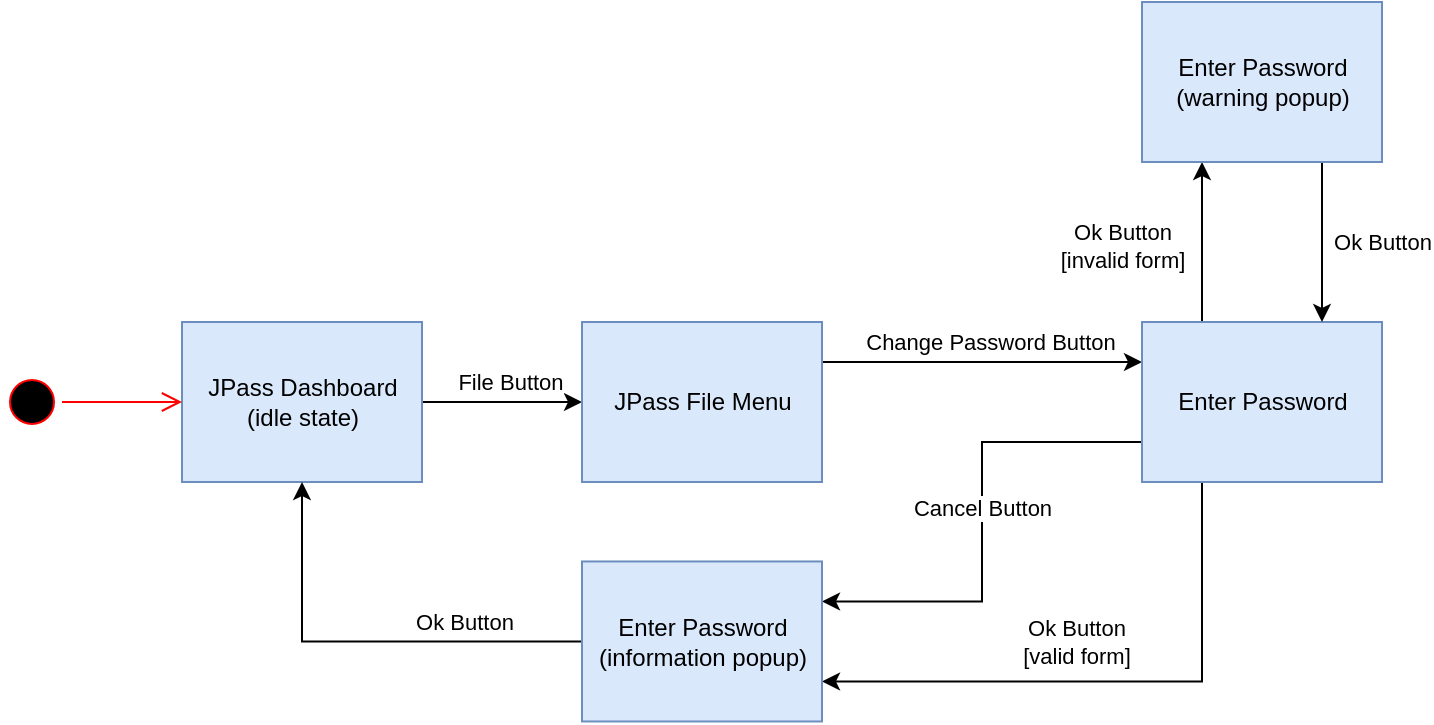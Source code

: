 <mxfile version="20.5.0" type="device"><diagram id="amqrW1gJ4K7w5JCBkm9t" name="Page-1"><mxGraphModel dx="1115" dy="576" grid="1" gridSize="10" guides="1" tooltips="1" connect="1" arrows="1" fold="1" page="1" pageScale="1" pageWidth="827" pageHeight="1169" math="0" shadow="0"><root><mxCell id="0"/><mxCell id="1" parent="0"/><mxCell id="QJUcf3hQXVjyApLe9Yys-74" style="edgeStyle=orthogonalEdgeStyle;rounded=0;orthogonalLoop=1;jettySize=auto;html=1;exitX=1;exitY=0.5;exitDx=0;exitDy=0;entryX=0;entryY=0.5;entryDx=0;entryDy=0;fontColor=#CC0000;" edge="1" parent="1" source="QJUcf3hQXVjyApLe9Yys-1" target="QJUcf3hQXVjyApLe9Yys-68"><mxGeometry relative="1" as="geometry"/></mxCell><mxCell id="QJUcf3hQXVjyApLe9Yys-75" value="&lt;font color=&quot;#000000&quot;&gt;File Button&lt;/font&gt;" style="edgeLabel;html=1;align=center;verticalAlign=middle;resizable=0;points=[];fontColor=#CC0000;" vertex="1" connectable="0" parent="QJUcf3hQXVjyApLe9Yys-74"><mxGeometry x="-0.318" relative="1" as="geometry"><mxPoint x="16" y="-10" as="offset"/></mxGeometry></mxCell><mxCell id="QJUcf3hQXVjyApLe9Yys-1" value="JPass Dashboard&lt;br&gt;(idle state)" style="html=1;fillColor=#dae8fc;strokeColor=#6c8ebf;" vertex="1" parent="1"><mxGeometry x="200" y="360" width="120" height="80" as="geometry"/></mxCell><mxCell id="QJUcf3hQXVjyApLe9Yys-57" value="" style="ellipse;html=1;shape=startState;fillColor=#000000;strokeColor=#ff0000;fontColor=#CC0000;" vertex="1" parent="1"><mxGeometry x="110" y="385" width="30" height="30" as="geometry"/></mxCell><mxCell id="QJUcf3hQXVjyApLe9Yys-58" value="" style="edgeStyle=orthogonalEdgeStyle;html=1;verticalAlign=bottom;endArrow=open;endSize=8;strokeColor=#ff0000;rounded=0;fontColor=#CC0000;exitX=1;exitY=0.5;exitDx=0;exitDy=0;" edge="1" source="QJUcf3hQXVjyApLe9Yys-57" parent="1"><mxGeometry relative="1" as="geometry"><mxPoint x="200" y="400" as="targetPoint"/><mxPoint x="260" y="300" as="sourcePoint"/></mxGeometry></mxCell><mxCell id="QJUcf3hQXVjyApLe9Yys-76" style="edgeStyle=orthogonalEdgeStyle;rounded=0;orthogonalLoop=1;jettySize=auto;html=1;exitX=1;exitY=0.25;exitDx=0;exitDy=0;entryX=0;entryY=0.25;entryDx=0;entryDy=0;fontColor=#000000;" edge="1" parent="1" source="QJUcf3hQXVjyApLe9Yys-68" target="QJUcf3hQXVjyApLe9Yys-69"><mxGeometry relative="1" as="geometry"/></mxCell><mxCell id="QJUcf3hQXVjyApLe9Yys-77" value="Change Password Button" style="edgeLabel;html=1;align=center;verticalAlign=middle;resizable=0;points=[];fontColor=#000000;" vertex="1" connectable="0" parent="QJUcf3hQXVjyApLe9Yys-76"><mxGeometry x="-0.212" y="-2" relative="1" as="geometry"><mxPoint x="21" y="-12" as="offset"/></mxGeometry></mxCell><mxCell id="QJUcf3hQXVjyApLe9Yys-68" value="JPass File Menu" style="html=1;fillColor=#dae8fc;strokeColor=#6c8ebf;" vertex="1" parent="1"><mxGeometry x="400" y="360" width="120" height="80" as="geometry"/></mxCell><mxCell id="QJUcf3hQXVjyApLe9Yys-78" style="edgeStyle=orthogonalEdgeStyle;rounded=0;orthogonalLoop=1;jettySize=auto;html=1;exitX=0.25;exitY=0;exitDx=0;exitDy=0;entryX=0.25;entryY=1;entryDx=0;entryDy=0;fontColor=#000000;" edge="1" parent="1" source="QJUcf3hQXVjyApLe9Yys-69" target="QJUcf3hQXVjyApLe9Yys-70"><mxGeometry relative="1" as="geometry"/></mxCell><mxCell id="QJUcf3hQXVjyApLe9Yys-80" value="Ok Button&lt;br&gt;[invalid form]" style="edgeLabel;html=1;align=center;verticalAlign=middle;resizable=0;points=[];fontColor=#000000;" vertex="1" connectable="0" parent="QJUcf3hQXVjyApLe9Yys-78"><mxGeometry x="0.096" y="1" relative="1" as="geometry"><mxPoint x="-39" y="6" as="offset"/></mxGeometry></mxCell><mxCell id="QJUcf3hQXVjyApLe9Yys-82" style="edgeStyle=orthogonalEdgeStyle;rounded=0;orthogonalLoop=1;jettySize=auto;html=1;exitX=0;exitY=0.75;exitDx=0;exitDy=0;entryX=1;entryY=0.25;entryDx=0;entryDy=0;fontColor=#000000;" edge="1" parent="1" source="QJUcf3hQXVjyApLe9Yys-69" target="QJUcf3hQXVjyApLe9Yys-72"><mxGeometry relative="1" as="geometry"/></mxCell><mxCell id="QJUcf3hQXVjyApLe9Yys-83" value="Cancel Button" style="edgeLabel;html=1;align=center;verticalAlign=middle;resizable=0;points=[];fontColor=#000000;" vertex="1" connectable="0" parent="QJUcf3hQXVjyApLe9Yys-82"><mxGeometry x="0.129" relative="1" as="geometry"><mxPoint y="-23" as="offset"/></mxGeometry></mxCell><mxCell id="QJUcf3hQXVjyApLe9Yys-84" style="edgeStyle=orthogonalEdgeStyle;rounded=0;orthogonalLoop=1;jettySize=auto;html=1;exitX=0.25;exitY=1;exitDx=0;exitDy=0;entryX=1;entryY=0.75;entryDx=0;entryDy=0;fontColor=#000000;" edge="1" parent="1" source="QJUcf3hQXVjyApLe9Yys-69" target="QJUcf3hQXVjyApLe9Yys-72"><mxGeometry relative="1" as="geometry"/></mxCell><mxCell id="QJUcf3hQXVjyApLe9Yys-85" value="Ok Button&lt;br&gt;[valid form]" style="edgeLabel;html=1;align=center;verticalAlign=middle;resizable=0;points=[];fontColor=#000000;" vertex="1" connectable="0" parent="QJUcf3hQXVjyApLe9Yys-84"><mxGeometry x="0.115" relative="1" as="geometry"><mxPoint x="-1" y="-20" as="offset"/></mxGeometry></mxCell><mxCell id="QJUcf3hQXVjyApLe9Yys-69" value="Enter Password" style="html=1;fillColor=#dae8fc;strokeColor=#6c8ebf;" vertex="1" parent="1"><mxGeometry x="680" y="360" width="120" height="80" as="geometry"/></mxCell><mxCell id="QJUcf3hQXVjyApLe9Yys-79" style="edgeStyle=orthogonalEdgeStyle;rounded=0;orthogonalLoop=1;jettySize=auto;html=1;exitX=0.75;exitY=1;exitDx=0;exitDy=0;entryX=0.75;entryY=0;entryDx=0;entryDy=0;fontColor=#000000;" edge="1" parent="1" source="QJUcf3hQXVjyApLe9Yys-70" target="QJUcf3hQXVjyApLe9Yys-69"><mxGeometry relative="1" as="geometry"/></mxCell><mxCell id="QJUcf3hQXVjyApLe9Yys-70" value="Enter Password&lt;br&gt;(warning popup)" style="html=1;fillColor=#dae8fc;strokeColor=#6c8ebf;" vertex="1" parent="1"><mxGeometry x="680" y="200" width="120" height="80" as="geometry"/></mxCell><mxCell id="QJUcf3hQXVjyApLe9Yys-86" style="edgeStyle=orthogonalEdgeStyle;rounded=0;orthogonalLoop=1;jettySize=auto;html=1;exitX=0;exitY=0.5;exitDx=0;exitDy=0;entryX=0.5;entryY=1;entryDx=0;entryDy=0;fontColor=#000000;" edge="1" parent="1" source="QJUcf3hQXVjyApLe9Yys-72" target="QJUcf3hQXVjyApLe9Yys-1"><mxGeometry relative="1" as="geometry"/></mxCell><mxCell id="QJUcf3hQXVjyApLe9Yys-87" value="Ok Button" style="edgeLabel;html=1;align=center;verticalAlign=middle;resizable=0;points=[];fontColor=#000000;" vertex="1" connectable="0" parent="QJUcf3hQXVjyApLe9Yys-86"><mxGeometry x="-0.249" y="-1" relative="1" as="geometry"><mxPoint x="23" y="-9" as="offset"/></mxGeometry></mxCell><mxCell id="QJUcf3hQXVjyApLe9Yys-72" value="Enter Password&lt;br&gt;(information popup)" style="html=1;fillColor=#dae8fc;strokeColor=#6c8ebf;" vertex="1" parent="1"><mxGeometry x="400" y="479.73" width="120" height="80" as="geometry"/></mxCell><mxCell id="QJUcf3hQXVjyApLe9Yys-81" value="Ok Button" style="edgeLabel;html=1;align=center;verticalAlign=middle;resizable=0;points=[];fontColor=#000000;" vertex="1" connectable="0" parent="1"><mxGeometry x="800" y="320.001" as="geometry"/></mxCell></root></mxGraphModel></diagram></mxfile>
